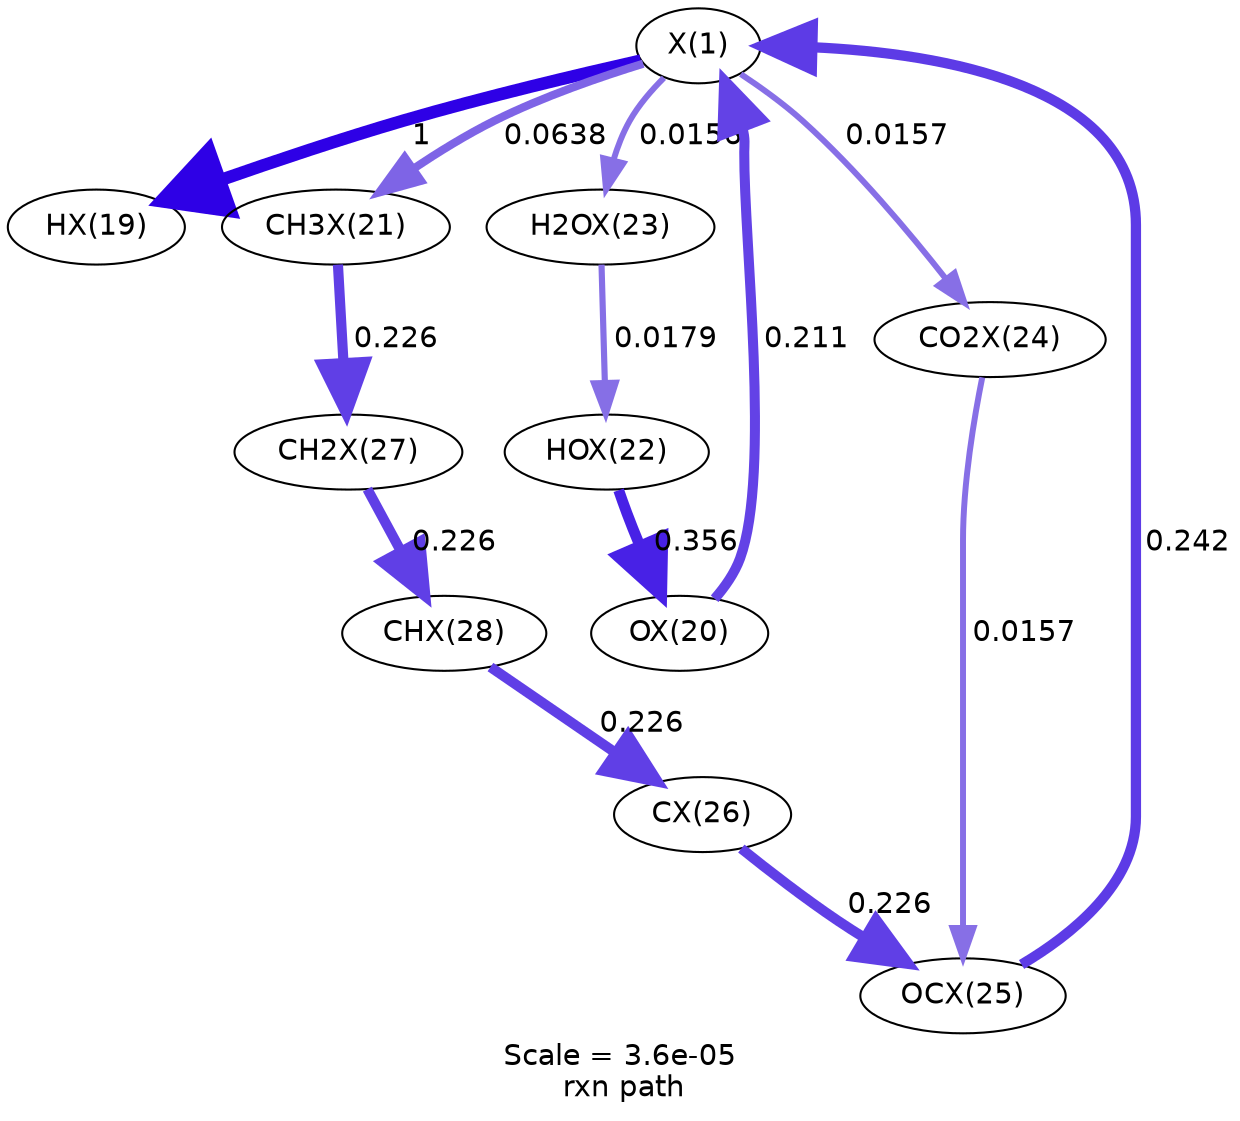 digraph reaction_paths {
center=1;
s22 -> s23[fontname="Helvetica", penwidth=6, arrowsize=3, color="0.7, 1.5, 0.9"
, label=" 1"];
s24 -> s22[fontname="Helvetica", penwidth=4.82, arrowsize=2.41, color="0.7, 0.711, 0.9"
, label=" 0.211"];
s22 -> s25[fontname="Helvetica", penwidth=3.92, arrowsize=1.96, color="0.7, 0.564, 0.9"
, label=" 0.0638"];
s29 -> s22[fontname="Helvetica", penwidth=4.93, arrowsize=2.46, color="0.7, 0.742, 0.9"
, label=" 0.242"];
s22 -> s27[fontname="Helvetica", penwidth=2.86, arrowsize=1.43, color="0.7, 0.516, 0.9"
, label=" 0.0156"];
s22 -> s28[fontname="Helvetica", penwidth=2.86, arrowsize=1.43, color="0.7, 0.516, 0.9"
, label=" 0.0157"];
s26 -> s24[fontname="Helvetica", penwidth=5.22, arrowsize=2.61, color="0.7, 0.856, 0.9"
, label=" 0.356"];
s27 -> s26[fontname="Helvetica", penwidth=2.96, arrowsize=1.48, color="0.7, 0.518, 0.9"
, label=" 0.0179"];
s25 -> s31[fontname="Helvetica", penwidth=4.88, arrowsize=2.44, color="0.7, 0.726, 0.9"
, label=" 0.226"];
s31 -> s32[fontname="Helvetica", penwidth=4.88, arrowsize=2.44, color="0.7, 0.726, 0.9"
, label=" 0.226"];
s32 -> s30[fontname="Helvetica", penwidth=4.88, arrowsize=2.44, color="0.7, 0.726, 0.9"
, label=" 0.226"];
s30 -> s29[fontname="Helvetica", penwidth=4.88, arrowsize=2.44, color="0.7, 0.726, 0.9"
, label=" 0.226"];
s28 -> s29[fontname="Helvetica", penwidth=2.86, arrowsize=1.43, color="0.7, 0.516, 0.9"
, label=" 0.0157"];
s22 [ fontname="Helvetica", label="X(1)"];
s23 [ fontname="Helvetica", label="HX(19)"];
s24 [ fontname="Helvetica", label="OX(20)"];
s25 [ fontname="Helvetica", label="CH3X(21)"];
s26 [ fontname="Helvetica", label="HOX(22)"];
s27 [ fontname="Helvetica", label="H2OX(23)"];
s28 [ fontname="Helvetica", label="CO2X(24)"];
s29 [ fontname="Helvetica", label="OCX(25)"];
s30 [ fontname="Helvetica", label="CX(26)"];
s31 [ fontname="Helvetica", label="CH2X(27)"];
s32 [ fontname="Helvetica", label="CHX(28)"];
 label = "Scale = 3.6e-05\l rxn path";
 fontname = "Helvetica";
}
